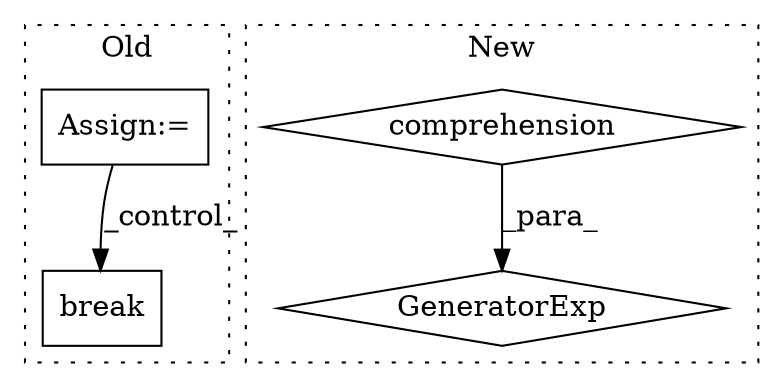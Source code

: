 digraph G {
subgraph cluster0 {
1 [label="break" a="94" s="55828" l="5" shape="box"];
4 [label="Assign:=" a="68" s="54610" l="3" shape="box"];
label = "Old";
style="dotted";
}
subgraph cluster1 {
2 [label="GeneratorExp" a="55" s="53866" l="34" shape="diamond"];
3 [label="comprehension" a="45" s="53875" l="3" shape="diamond"];
label = "New";
style="dotted";
}
3 -> 2 [label="_para_"];
4 -> 1 [label="_control_"];
}